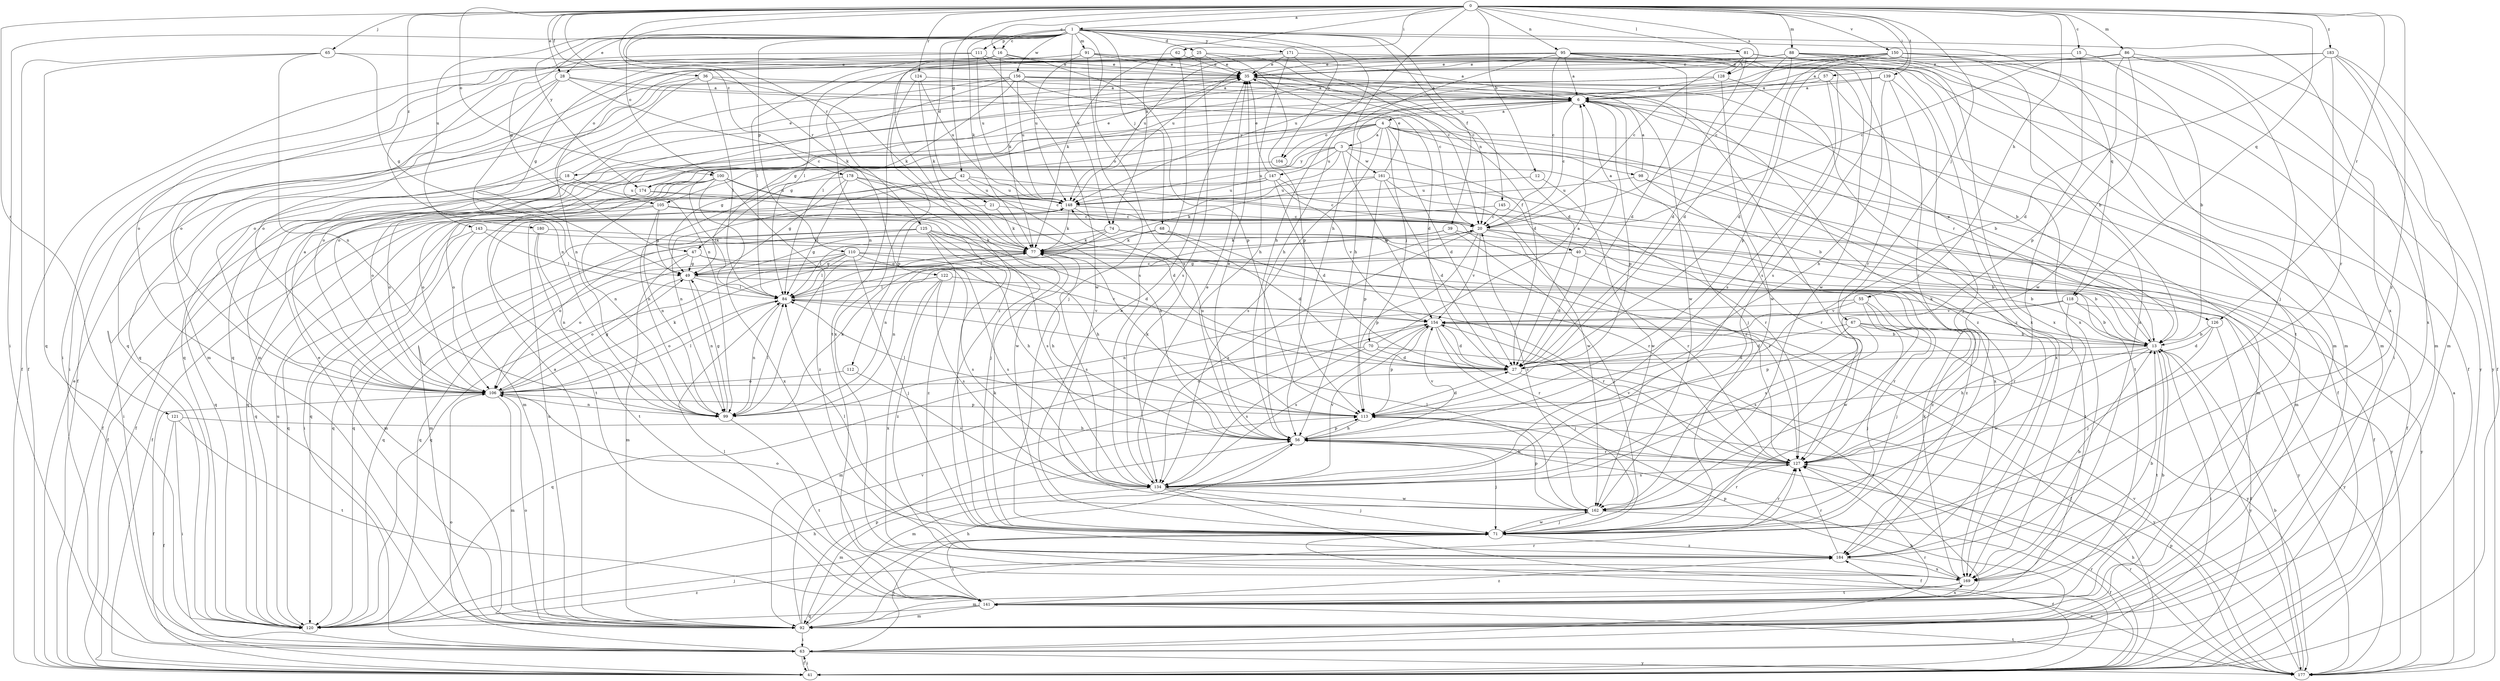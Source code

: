 strict digraph  {
0;
1;
3;
4;
6;
12;
13;
15;
16;
18;
20;
21;
25;
27;
28;
35;
36;
39;
40;
41;
42;
47;
49;
55;
56;
57;
62;
63;
65;
67;
68;
70;
71;
74;
77;
81;
84;
86;
88;
91;
92;
95;
98;
99;
100;
104;
105;
106;
110;
111;
112;
113;
118;
120;
121;
122;
124;
125;
126;
127;
128;
134;
139;
141;
143;
145;
147;
148;
150;
154;
156;
161;
162;
169;
171;
174;
177;
178;
180;
183;
184;
0 -> 1  [label=a];
0 -> 12  [label=b];
0 -> 15  [label=c];
0 -> 16  [label=c];
0 -> 28  [label=e];
0 -> 36  [label=f];
0 -> 42  [label=g];
0 -> 55  [label=h];
0 -> 56  [label=h];
0 -> 57  [label=i];
0 -> 62  [label=i];
0 -> 65  [label=j];
0 -> 67  [label=j];
0 -> 74  [label=k];
0 -> 81  [label=l];
0 -> 86  [label=m];
0 -> 88  [label=m];
0 -> 95  [label=n];
0 -> 100  [label=o];
0 -> 118  [label=q];
0 -> 121  [label=r];
0 -> 122  [label=r];
0 -> 124  [label=r];
0 -> 125  [label=r];
0 -> 126  [label=r];
0 -> 128  [label=s];
0 -> 139  [label=t];
0 -> 150  [label=v];
0 -> 178  [label=z];
0 -> 180  [label=z];
0 -> 183  [label=z];
0 -> 184  [label=z];
1 -> 16  [label=c];
1 -> 21  [label=d];
1 -> 25  [label=d];
1 -> 28  [label=e];
1 -> 39  [label=f];
1 -> 47  [label=g];
1 -> 56  [label=h];
1 -> 63  [label=i];
1 -> 68  [label=j];
1 -> 74  [label=k];
1 -> 77  [label=k];
1 -> 91  [label=m];
1 -> 100  [label=o];
1 -> 104  [label=o];
1 -> 110  [label=p];
1 -> 111  [label=p];
1 -> 118  [label=q];
1 -> 134  [label=s];
1 -> 143  [label=u];
1 -> 145  [label=u];
1 -> 156  [label=w];
1 -> 169  [label=x];
1 -> 171  [label=y];
1 -> 174  [label=y];
3 -> 18  [label=c];
3 -> 40  [label=f];
3 -> 92  [label=m];
3 -> 112  [label=p];
3 -> 147  [label=u];
3 -> 148  [label=u];
3 -> 154  [label=v];
3 -> 161  [label=w];
3 -> 174  [label=y];
4 -> 3  [label=a];
4 -> 27  [label=d];
4 -> 47  [label=g];
4 -> 49  [label=g];
4 -> 70  [label=j];
4 -> 98  [label=n];
4 -> 104  [label=o];
4 -> 105  [label=o];
4 -> 126  [label=r];
4 -> 134  [label=s];
4 -> 141  [label=t];
4 -> 169  [label=x];
6 -> 4  [label=a];
6 -> 13  [label=b];
6 -> 20  [label=c];
6 -> 41  [label=f];
6 -> 71  [label=j];
6 -> 113  [label=p];
6 -> 174  [label=y];
12 -> 148  [label=u];
12 -> 162  [label=w];
13 -> 27  [label=d];
13 -> 35  [label=e];
13 -> 56  [label=h];
13 -> 63  [label=i];
13 -> 77  [label=k];
13 -> 141  [label=t];
13 -> 162  [label=w];
13 -> 177  [label=y];
15 -> 13  [label=b];
15 -> 35  [label=e];
15 -> 127  [label=r];
16 -> 35  [label=e];
16 -> 77  [label=k];
16 -> 105  [label=o];
16 -> 113  [label=p];
16 -> 169  [label=x];
16 -> 184  [label=z];
18 -> 35  [label=e];
18 -> 63  [label=i];
18 -> 120  [label=q];
18 -> 148  [label=u];
20 -> 77  [label=k];
20 -> 113  [label=p];
20 -> 127  [label=r];
20 -> 134  [label=s];
20 -> 154  [label=v];
20 -> 177  [label=y];
20 -> 184  [label=z];
21 -> 20  [label=c];
21 -> 41  [label=f];
21 -> 77  [label=k];
25 -> 20  [label=c];
25 -> 35  [label=e];
25 -> 77  [label=k];
25 -> 113  [label=p];
25 -> 120  [label=q];
25 -> 134  [label=s];
27 -> 106  [label=o];
27 -> 177  [label=y];
28 -> 6  [label=a];
28 -> 27  [label=d];
28 -> 63  [label=i];
28 -> 77  [label=k];
28 -> 92  [label=m];
28 -> 99  [label=n];
35 -> 6  [label=a];
35 -> 27  [label=d];
35 -> 92  [label=m];
35 -> 162  [label=w];
36 -> 6  [label=a];
36 -> 77  [label=k];
36 -> 84  [label=l];
36 -> 99  [label=n];
36 -> 120  [label=q];
39 -> 71  [label=j];
39 -> 77  [label=k];
39 -> 99  [label=n];
39 -> 141  [label=t];
40 -> 6  [label=a];
40 -> 13  [label=b];
40 -> 27  [label=d];
40 -> 49  [label=g];
40 -> 99  [label=n];
40 -> 184  [label=z];
41 -> 35  [label=e];
41 -> 63  [label=i];
41 -> 127  [label=r];
42 -> 20  [label=c];
42 -> 27  [label=d];
42 -> 99  [label=n];
42 -> 106  [label=o];
42 -> 148  [label=u];
47 -> 49  [label=g];
47 -> 56  [label=h];
47 -> 92  [label=m];
47 -> 120  [label=q];
47 -> 134  [label=s];
49 -> 84  [label=l];
49 -> 99  [label=n];
49 -> 106  [label=o];
49 -> 177  [label=y];
55 -> 71  [label=j];
55 -> 99  [label=n];
55 -> 127  [label=r];
55 -> 154  [label=v];
55 -> 162  [label=w];
56 -> 35  [label=e];
56 -> 71  [label=j];
56 -> 92  [label=m];
56 -> 113  [label=p];
56 -> 127  [label=r];
56 -> 154  [label=v];
57 -> 6  [label=a];
57 -> 13  [label=b];
57 -> 49  [label=g];
57 -> 134  [label=s];
62 -> 35  [label=e];
62 -> 84  [label=l];
62 -> 134  [label=s];
63 -> 41  [label=f];
63 -> 56  [label=h];
63 -> 71  [label=j];
63 -> 106  [label=o];
63 -> 127  [label=r];
63 -> 177  [label=y];
65 -> 35  [label=e];
65 -> 41  [label=f];
65 -> 49  [label=g];
65 -> 99  [label=n];
65 -> 120  [label=q];
67 -> 13  [label=b];
67 -> 27  [label=d];
67 -> 71  [label=j];
67 -> 113  [label=p];
67 -> 134  [label=s];
67 -> 177  [label=y];
68 -> 27  [label=d];
68 -> 77  [label=k];
68 -> 84  [label=l];
68 -> 127  [label=r];
70 -> 6  [label=a];
70 -> 27  [label=d];
70 -> 120  [label=q];
70 -> 134  [label=s];
70 -> 141  [label=t];
71 -> 35  [label=e];
71 -> 41  [label=f];
71 -> 77  [label=k];
71 -> 84  [label=l];
71 -> 106  [label=o];
71 -> 127  [label=r];
71 -> 141  [label=t];
71 -> 162  [label=w];
71 -> 184  [label=z];
74 -> 13  [label=b];
74 -> 49  [label=g];
74 -> 77  [label=k];
74 -> 84  [label=l];
74 -> 120  [label=q];
74 -> 127  [label=r];
74 -> 177  [label=y];
77 -> 49  [label=g];
77 -> 120  [label=q];
77 -> 134  [label=s];
81 -> 13  [label=b];
81 -> 20  [label=c];
81 -> 27  [label=d];
81 -> 92  [label=m];
81 -> 99  [label=n];
81 -> 148  [label=u];
81 -> 128  [label=h];
84 -> 20  [label=c];
84 -> 99  [label=n];
84 -> 106  [label=o];
84 -> 127  [label=r];
84 -> 154  [label=v];
86 -> 20  [label=c];
86 -> 35  [label=e];
86 -> 71  [label=j];
86 -> 92  [label=m];
86 -> 113  [label=p];
86 -> 162  [label=w];
86 -> 177  [label=y];
88 -> 20  [label=c];
88 -> 27  [label=d];
88 -> 35  [label=e];
88 -> 92  [label=m];
88 -> 106  [label=o];
88 -> 134  [label=s];
88 -> 141  [label=t];
88 -> 148  [label=u];
88 -> 169  [label=x];
91 -> 6  [label=a];
91 -> 27  [label=d];
91 -> 35  [label=e];
91 -> 63  [label=i];
91 -> 71  [label=j];
91 -> 106  [label=o];
91 -> 148  [label=u];
92 -> 6  [label=a];
92 -> 35  [label=e];
92 -> 56  [label=h];
92 -> 63  [label=i];
92 -> 106  [label=o];
92 -> 113  [label=p];
92 -> 127  [label=r];
92 -> 148  [label=u];
92 -> 154  [label=v];
95 -> 6  [label=a];
95 -> 20  [label=c];
95 -> 27  [label=d];
95 -> 35  [label=e];
95 -> 56  [label=h];
95 -> 63  [label=i];
95 -> 84  [label=l];
95 -> 106  [label=o];
95 -> 127  [label=r];
95 -> 134  [label=s];
95 -> 169  [label=x];
98 -> 6  [label=a];
98 -> 92  [label=m];
98 -> 127  [label=r];
98 -> 148  [label=u];
99 -> 49  [label=g];
99 -> 77  [label=k];
99 -> 84  [label=l];
99 -> 141  [label=t];
100 -> 20  [label=c];
100 -> 41  [label=f];
100 -> 84  [label=l];
100 -> 99  [label=n];
100 -> 120  [label=q];
100 -> 141  [label=t];
100 -> 148  [label=u];
100 -> 169  [label=x];
100 -> 184  [label=z];
104 -> 13  [label=b];
104 -> 106  [label=o];
105 -> 20  [label=c];
105 -> 41  [label=f];
105 -> 49  [label=g];
105 -> 99  [label=n];
105 -> 120  [label=q];
105 -> 134  [label=s];
106 -> 6  [label=a];
106 -> 41  [label=f];
106 -> 49  [label=g];
106 -> 77  [label=k];
106 -> 84  [label=l];
106 -> 92  [label=m];
106 -> 99  [label=n];
106 -> 113  [label=p];
110 -> 13  [label=b];
110 -> 49  [label=g];
110 -> 56  [label=h];
110 -> 71  [label=j];
110 -> 84  [label=l];
110 -> 106  [label=o];
110 -> 120  [label=q];
110 -> 134  [label=s];
111 -> 35  [label=e];
111 -> 41  [label=f];
111 -> 49  [label=g];
111 -> 148  [label=u];
111 -> 162  [label=w];
112 -> 106  [label=o];
112 -> 134  [label=s];
113 -> 27  [label=d];
113 -> 56  [label=h];
113 -> 77  [label=k];
113 -> 84  [label=l];
113 -> 148  [label=u];
118 -> 13  [label=b];
118 -> 127  [label=r];
118 -> 134  [label=s];
118 -> 154  [label=v];
118 -> 177  [label=y];
120 -> 56  [label=h];
120 -> 71  [label=j];
120 -> 148  [label=u];
120 -> 184  [label=z];
121 -> 41  [label=f];
121 -> 56  [label=h];
121 -> 63  [label=i];
121 -> 141  [label=t];
122 -> 84  [label=l];
122 -> 134  [label=s];
122 -> 154  [label=v];
122 -> 169  [label=x];
122 -> 184  [label=z];
124 -> 6  [label=a];
124 -> 77  [label=k];
124 -> 148  [label=u];
124 -> 169  [label=x];
125 -> 27  [label=d];
125 -> 56  [label=h];
125 -> 71  [label=j];
125 -> 77  [label=k];
125 -> 92  [label=m];
125 -> 106  [label=o];
125 -> 120  [label=q];
125 -> 184  [label=z];
126 -> 13  [label=b];
126 -> 27  [label=d];
126 -> 41  [label=f];
126 -> 71  [label=j];
127 -> 56  [label=h];
127 -> 134  [label=s];
127 -> 154  [label=v];
128 -> 6  [label=a];
128 -> 106  [label=o];
128 -> 120  [label=q];
128 -> 162  [label=w];
128 -> 184  [label=z];
134 -> 35  [label=e];
134 -> 41  [label=f];
134 -> 71  [label=j];
134 -> 92  [label=m];
134 -> 154  [label=v];
134 -> 162  [label=w];
139 -> 6  [label=a];
139 -> 56  [label=h];
139 -> 71  [label=j];
139 -> 106  [label=o];
139 -> 127  [label=r];
141 -> 13  [label=b];
141 -> 84  [label=l];
141 -> 92  [label=m];
141 -> 120  [label=q];
141 -> 169  [label=x];
141 -> 184  [label=z];
143 -> 77  [label=k];
143 -> 84  [label=l];
143 -> 92  [label=m];
143 -> 120  [label=q];
145 -> 20  [label=c];
145 -> 41  [label=f];
145 -> 120  [label=q];
147 -> 27  [label=d];
147 -> 35  [label=e];
147 -> 41  [label=f];
147 -> 106  [label=o];
147 -> 127  [label=r];
147 -> 148  [label=u];
147 -> 154  [label=v];
148 -> 20  [label=c];
148 -> 63  [label=i];
148 -> 77  [label=k];
148 -> 127  [label=r];
150 -> 27  [label=d];
150 -> 35  [label=e];
150 -> 41  [label=f];
150 -> 56  [label=h];
150 -> 92  [label=m];
150 -> 113  [label=p];
150 -> 148  [label=u];
150 -> 169  [label=x];
150 -> 177  [label=y];
154 -> 13  [label=b];
154 -> 27  [label=d];
154 -> 41  [label=f];
154 -> 71  [label=j];
154 -> 92  [label=m];
154 -> 113  [label=p];
154 -> 127  [label=r];
154 -> 134  [label=s];
156 -> 6  [label=a];
156 -> 20  [label=c];
156 -> 41  [label=f];
156 -> 71  [label=j];
156 -> 84  [label=l];
156 -> 99  [label=n];
156 -> 120  [label=q];
156 -> 148  [label=u];
156 -> 184  [label=z];
161 -> 27  [label=d];
161 -> 35  [label=e];
161 -> 41  [label=f];
161 -> 77  [label=k];
161 -> 113  [label=p];
161 -> 148  [label=u];
161 -> 162  [label=w];
162 -> 20  [label=c];
162 -> 41  [label=f];
162 -> 71  [label=j];
162 -> 84  [label=l];
162 -> 113  [label=p];
162 -> 127  [label=r];
169 -> 13  [label=b];
169 -> 77  [label=k];
169 -> 92  [label=m];
169 -> 113  [label=p];
169 -> 141  [label=t];
171 -> 20  [label=c];
171 -> 35  [label=e];
171 -> 56  [label=h];
171 -> 106  [label=o];
171 -> 141  [label=t];
171 -> 162  [label=w];
174 -> 35  [label=e];
174 -> 71  [label=j];
174 -> 92  [label=m];
174 -> 106  [label=o];
174 -> 169  [label=x];
177 -> 6  [label=a];
177 -> 13  [label=b];
177 -> 56  [label=h];
177 -> 113  [label=p];
177 -> 127  [label=r];
177 -> 141  [label=t];
177 -> 154  [label=v];
177 -> 184  [label=z];
178 -> 49  [label=g];
178 -> 56  [label=h];
178 -> 84  [label=l];
178 -> 99  [label=n];
178 -> 148  [label=u];
178 -> 162  [label=w];
180 -> 77  [label=k];
180 -> 99  [label=n];
180 -> 141  [label=t];
183 -> 6  [label=a];
183 -> 27  [label=d];
183 -> 35  [label=e];
183 -> 41  [label=f];
183 -> 92  [label=m];
183 -> 127  [label=r];
183 -> 169  [label=x];
184 -> 13  [label=b];
184 -> 127  [label=r];
184 -> 169  [label=x];
}
